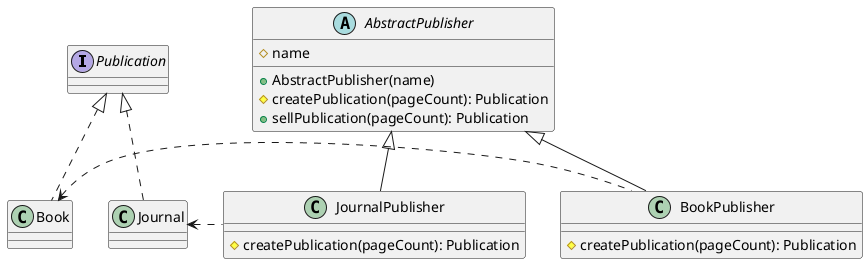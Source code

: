 @startuml

interface Publication

abstract class AbstractPublisher {
    # name
    + AbstractPublisher(name)
    # createPublication(pageCount): Publication
    + sellPublication(pageCount): Publication
}

class BookPublisher {
    # createPublication(pageCount): Publication
}

class JournalPublisher {
    # createPublication(pageCount): Publication
}

Publication <|.. Journal
Publication <|.. Book

AbstractPublisher <|-- BookPublisher
AbstractPublisher <|-- JournalPublisher

Journal <. JournalPublisher
Book <. BookPublisher

@enduml